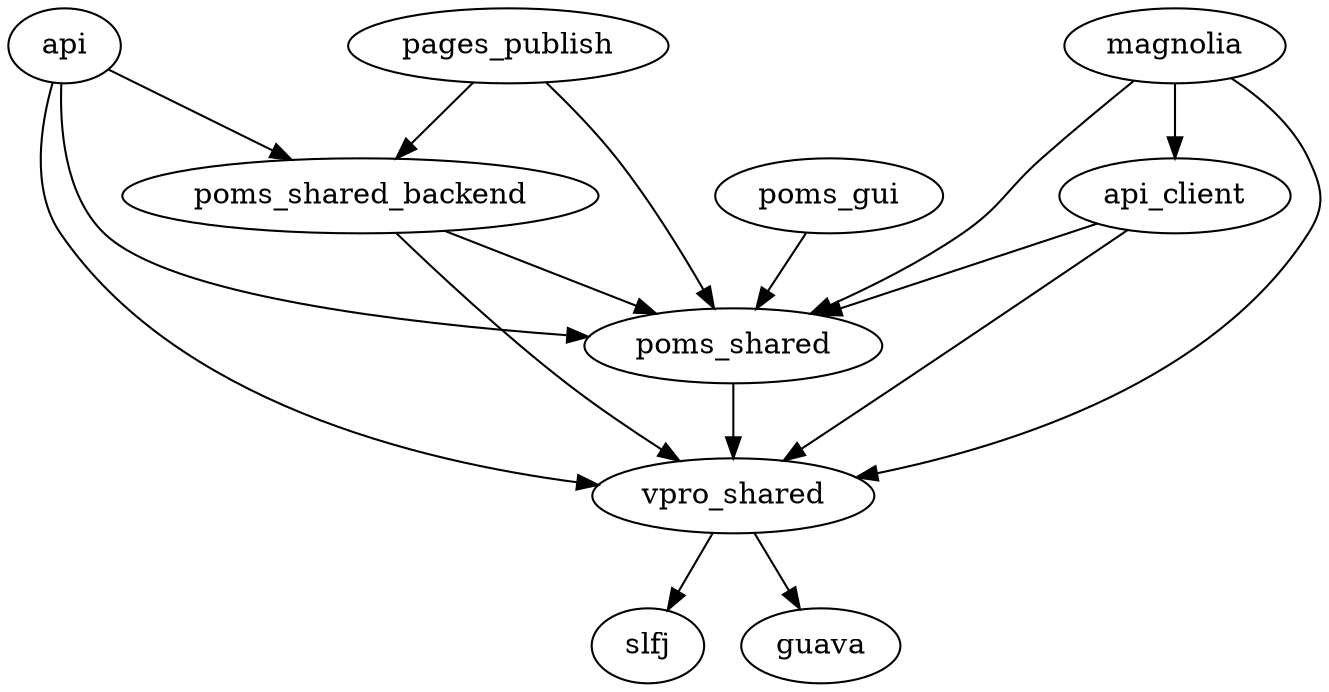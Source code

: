 digraph {
    vpro_shared -> slfj;
    vpro_shared -> guava;
    poms_shared -> vpro_shared;
    poms_shared_backend -> vpro_shared;
    poms_shared_backend -> poms_shared;
    poms_gui -> poms_shared;

    api -> poms_shared;
    api -> poms_shared_backend;
    api -> vpro_shared;

    pages_publish -> poms_shared_backend;
    pages_publish -> poms_shared;

    api_client-> poms_shared;
    api_client-> vpro_shared;

    magnolia -> api_client;
    magnolia -> vpro_shared;
    magnolia -> poms_shared;


}
